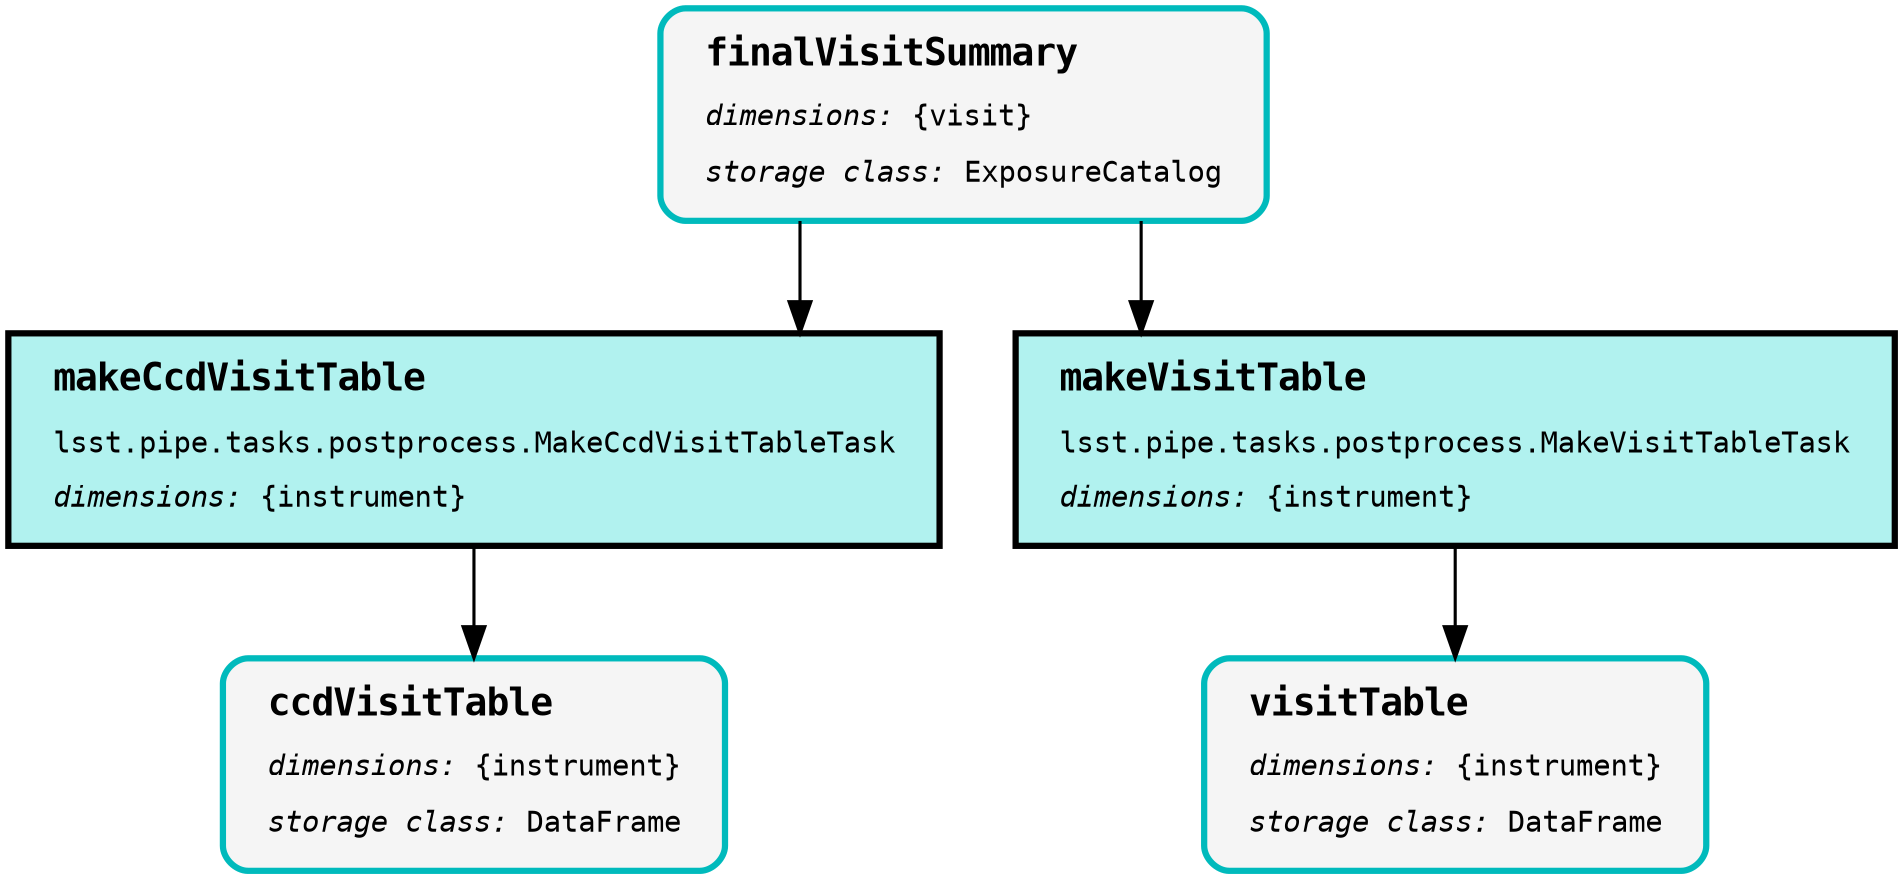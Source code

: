 digraph Pipeline {
graph [splines="ortho", nodesep="0.5", ranksep="0.75"];
node [shape="box", fontname="Monospace", fontsize="14", margin="0.2,0.1", penwidth="3"];
edge [color="black", arrowsize="1.5", penwidth="1.5", pad="10mm"];
"makeCcdVisitTable:2" [style="filled", color="black", fillcolor="#B1F2EF", label=<<TABLE BORDER="0" CELLPADDING="5"><TR><TD ALIGN="LEFT"><B><FONT POINT-SIZE="18">makeCcdVisitTable</FONT></B></TD></TR><TR><TD ALIGN="LEFT">lsst.pipe.tasks.postprocess.MakeCcdVisitTableTask</TD></TR><TR><TD ALIGN="LEFT"><I>dimensions:</I>&nbsp;{instrument}</TD></TR></TABLE>>];
"finalVisitSummary:0" [style="rounded,filled,bold", color="#00BABC", fillcolor="#F5F5F5", label=<<TABLE BORDER="0" CELLPADDING="5"><TR><TD ALIGN="LEFT"><B><FONT POINT-SIZE="18">finalVisitSummary</FONT></B></TD></TR><TR><TD ALIGN="LEFT"><I>dimensions:</I>&nbsp;{visit}</TD></TR><TR><TD ALIGN="LEFT"><I>storage class:</I>&nbsp;ExposureCatalog</TD></TR></TABLE>>];
"ccdVisitTable:0" [style="rounded,filled,bold", color="#00BABC", fillcolor="#F5F5F5", label=<<TABLE BORDER="0" CELLPADDING="5"><TR><TD ALIGN="LEFT"><B><FONT POINT-SIZE="18">ccdVisitTable</FONT></B></TD></TR><TR><TD ALIGN="LEFT"><I>dimensions:</I>&nbsp;{instrument}</TD></TR><TR><TD ALIGN="LEFT"><I>storage class:</I>&nbsp;DataFrame</TD></TR></TABLE>>];
"makeVisitTable:2" [style="filled", color="black", fillcolor="#B1F2EF", label=<<TABLE BORDER="0" CELLPADDING="5"><TR><TD ALIGN="LEFT"><B><FONT POINT-SIZE="18">makeVisitTable</FONT></B></TD></TR><TR><TD ALIGN="LEFT">lsst.pipe.tasks.postprocess.MakeVisitTableTask</TD></TR><TR><TD ALIGN="LEFT"><I>dimensions:</I>&nbsp;{instrument}</TD></TR></TABLE>>];
"visitTable:0" [style="rounded,filled,bold", color="#00BABC", fillcolor="#F5F5F5", label=<<TABLE BORDER="0" CELLPADDING="5"><TR><TD ALIGN="LEFT"><B><FONT POINT-SIZE="18">visitTable</FONT></B></TD></TR><TR><TD ALIGN="LEFT"><I>dimensions:</I>&nbsp;{instrument}</TD></TR><TR><TD ALIGN="LEFT"><I>storage class:</I>&nbsp;DataFrame</TD></TR></TABLE>>];
"makeCcdVisitTable:2" -> "ccdVisitTable:0";
"finalVisitSummary:0" -> "makeCcdVisitTable:2";
"finalVisitSummary:0" -> "makeVisitTable:2";
"makeVisitTable:2" -> "visitTable:0";
}
